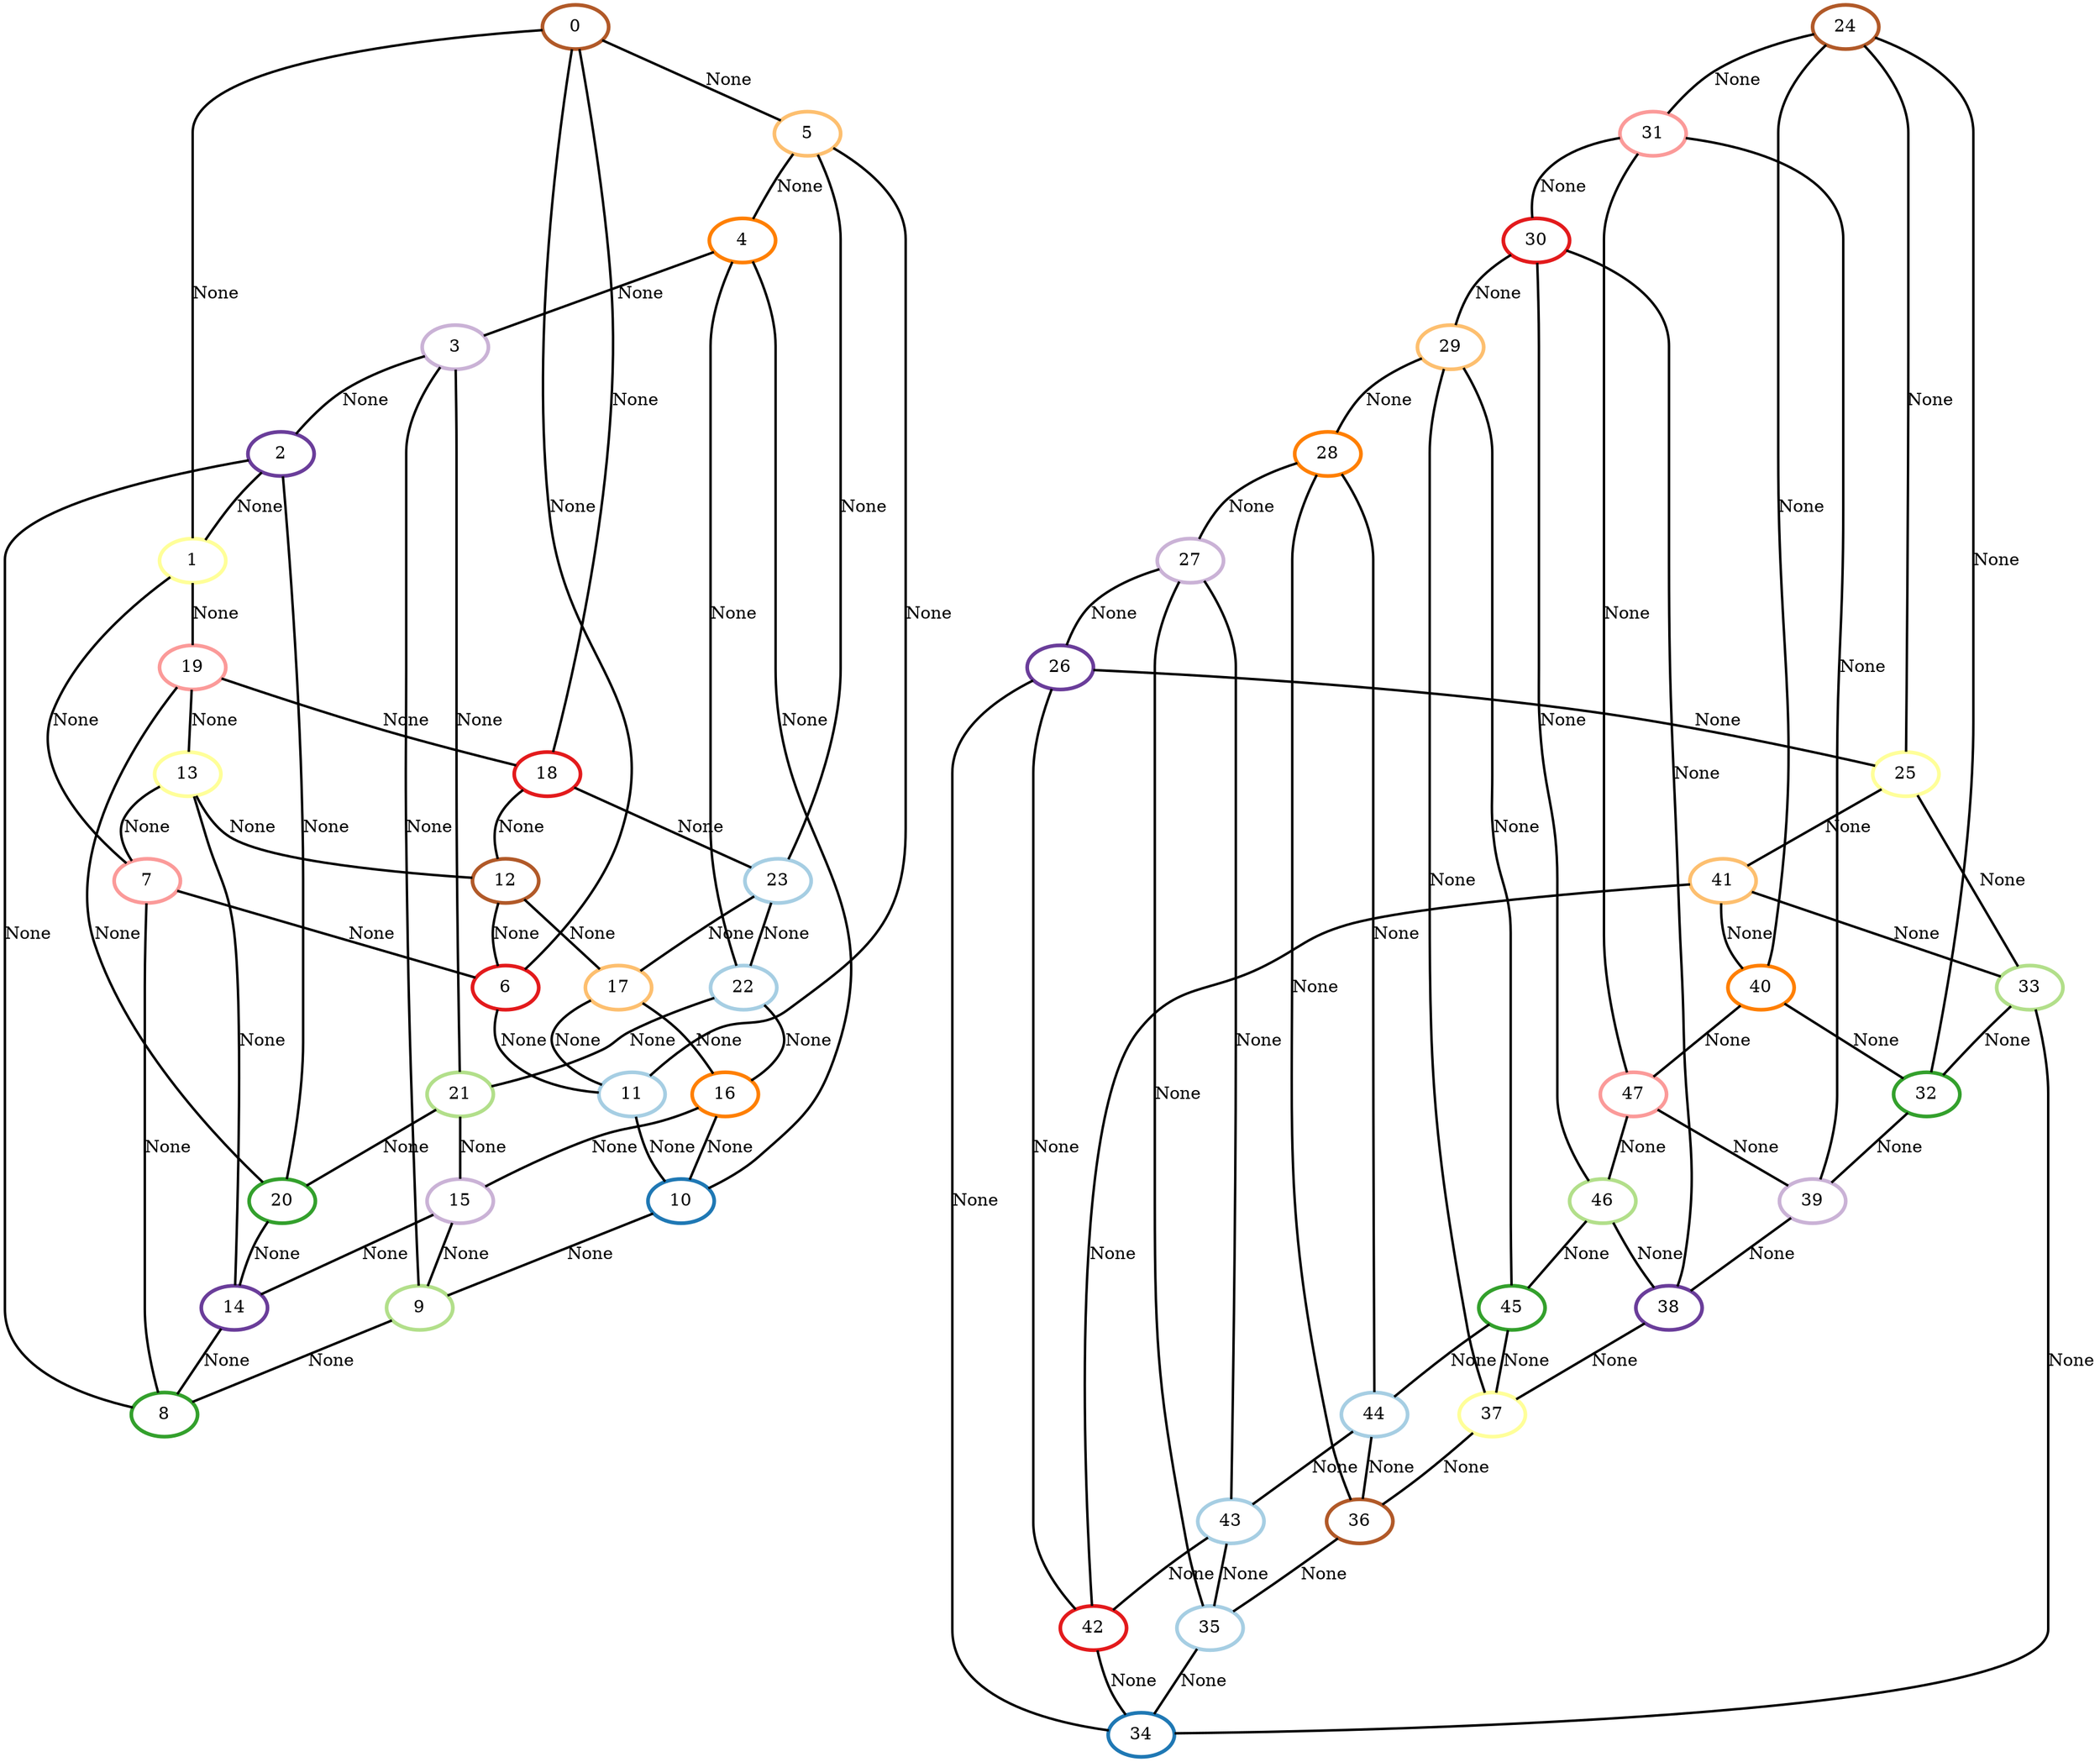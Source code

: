 graph G {
    0 [penwidth=3,label="0",color=12, colorscheme=paired12]
    1 [penwidth=3,label="1",color=11, colorscheme=paired12]
    2 [penwidth=3,label="2",color=10, colorscheme=paired12]
    3 [penwidth=3,label="3",color=9, colorscheme=paired12]
    4 [penwidth=3,label="4",color=8, colorscheme=paired12]
    5 [penwidth=3,label="5",color=7, colorscheme=paired12]
    6 [penwidth=3,label="6",color=6, colorscheme=paired12]
    7 [penwidth=3,label="7",color=5, colorscheme=paired12]
    8 [penwidth=3,label="8",color=4, colorscheme=paired12]
    9 [penwidth=3,label="9",color=3, colorscheme=paired12]
    10 [penwidth=3,label="10",color=2, colorscheme=paired12]
    11 [penwidth=3,label="11",color=1, colorscheme=paired12]
    12 [penwidth=3,label="12",color=12, colorscheme=paired12]
    13 [penwidth=3,label="13",color=11, colorscheme=paired12]
    14 [penwidth=3,label="14",color=10, colorscheme=paired12]
    15 [penwidth=3,label="15",color=9, colorscheme=paired12]
    16 [penwidth=3,label="16",color=8, colorscheme=paired12]
    17 [penwidth=3,label="17",color=7, colorscheme=paired12]
    18 [penwidth=3,label="18",color=6, colorscheme=paired12]
    19 [penwidth=3,label="19",color=5, colorscheme=paired12]
    20 [penwidth=3,label="20",color=4, colorscheme=paired12]
    21 [penwidth=3,label="21",color=3, colorscheme=paired12]
    22 [penwidth=3,label="22",color=1, colorscheme=paired12]
    23 [penwidth=3,label="23",color=1, colorscheme=paired12]
    24 [penwidth=3,label="24",color=12, colorscheme=paired12]
    25 [penwidth=3,label="25",color=11, colorscheme=paired12]
    26 [penwidth=3,label="26",color=10, colorscheme=paired12]
    27 [penwidth=3,label="27",color=9, colorscheme=paired12]
    28 [penwidth=3,label="28",color=8, colorscheme=paired12]
    29 [penwidth=3,label="29",color=7, colorscheme=paired12]
    30 [penwidth=3,label="30",color=6, colorscheme=paired12]
    31 [penwidth=3,label="31",color=5, colorscheme=paired12]
    32 [penwidth=3,label="32",color=4, colorscheme=paired12]
    33 [penwidth=3,label="33",color=3, colorscheme=paired12]
    34 [penwidth=3,label="34",color=2, colorscheme=paired12]
    35 [penwidth=3,label="35",color=1, colorscheme=paired12]
    36 [penwidth=3,label="36",color=12, colorscheme=paired12]
    37 [penwidth=3,label="37",color=11, colorscheme=paired12]
    38 [penwidth=3,label="38",color=10, colorscheme=paired12]
    39 [penwidth=3,label="39",color=9, colorscheme=paired12]
    40 [penwidth=3,label="40",color=8, colorscheme=paired12]
    41 [penwidth=3,label="41",color=7, colorscheme=paired12]
    42 [penwidth=3,label="42",color=6, colorscheme=paired12]
    43 [penwidth=3,label="43",color=1, colorscheme=paired12]
    44 [penwidth=3,label="44",color=1, colorscheme=paired12]
    45 [penwidth=3,label="45",color=4, colorscheme=paired12]
    46 [penwidth=3,label="46",color=3, colorscheme=paired12]
    47 [penwidth=3,label="47",color=5, colorscheme=paired12]

    1--0 [penwidth=2,label="None"]
    2--1 [penwidth=2,label="None"]
    3--2 [penwidth=2,label="None"]
    4--3 [penwidth=2,label="None"]
    5--4 [penwidth=2,label="None"]
    0--5 [penwidth=2,label="None"]
    7--6 [penwidth=2,label="None"]
    8--7 [penwidth=2,label="None"]
    9--8 [penwidth=2,label="None"]
    10--9 [penwidth=2,label="None"]
    11--10 [penwidth=2,label="None"]
    6--11 [penwidth=2,label="None"]
    13--12 [penwidth=2,label="None"]
    14--13 [penwidth=2,label="None"]
    15--14 [penwidth=2,label="None"]
    16--15 [penwidth=2,label="None"]
    17--16 [penwidth=2,label="None"]
    12--17 [penwidth=2,label="None"]
    19--18 [penwidth=2,label="None"]
    20--19 [penwidth=2,label="None"]
    21--20 [penwidth=2,label="None"]
    22--21 [penwidth=2,label="None"]
    23--22 [penwidth=2,label="None"]
    18--23 [penwidth=2,label="None"]
    6--0 [penwidth=2,label="None"]
    12--6 [penwidth=2,label="None"]
    18--12 [penwidth=2,label="None"]
    0--18 [penwidth=2,label="None"]
    7--1 [penwidth=2,label="None"]
    13--7 [penwidth=2,label="None"]
    19--13 [penwidth=2,label="None"]
    1--19 [penwidth=2,label="None"]
    8--2 [penwidth=2,label="None"]
    14--8 [penwidth=2,label="None"]
    20--14 [penwidth=2,label="None"]
    2--20 [penwidth=2,label="None"]
    9--3 [penwidth=2,label="None"]
    15--9 [penwidth=2,label="None"]
    21--15 [penwidth=2,label="None"]
    3--21 [penwidth=2,label="None"]
    10--4 [penwidth=2,label="None"]
    16--10 [penwidth=2,label="None"]
    22--16 [penwidth=2,label="None"]
    4--22 [penwidth=2,label="None"]
    11--5 [penwidth=2,label="None"]
    17--11 [penwidth=2,label="None"]
    23--17 [penwidth=2,label="None"]
    5--23 [penwidth=2,label="None"]
    25--24 [penwidth=2,label="None"]
    26--25 [penwidth=2,label="None"]
    27--26 [penwidth=2,label="None"]
    28--27 [penwidth=2,label="None"]
    29--28 [penwidth=2,label="None"]
    30--29 [penwidth=2,label="None"]
    31--30 [penwidth=2,label="None"]
    24--31 [penwidth=2,label="None"]
    33--32 [penwidth=2,label="None"]
    34--33 [penwidth=2,label="None"]
    35--34 [penwidth=2,label="None"]
    36--35 [penwidth=2,label="None"]
    37--36 [penwidth=2,label="None"]
    38--37 [penwidth=2,label="None"]
    39--38 [penwidth=2,label="None"]
    32--39 [penwidth=2,label="None"]
    41--40 [penwidth=2,label="None"]
    42--41 [penwidth=2,label="None"]
    43--42 [penwidth=2,label="None"]
    44--43 [penwidth=2,label="None"]
    45--44 [penwidth=2,label="None"]
    46--45 [penwidth=2,label="None"]
    47--46 [penwidth=2,label="None"]
    40--47 [penwidth=2,label="None"]
    32--24 [penwidth=2,label="None"]
    40--32 [penwidth=2,label="None"]
    24--40 [penwidth=2,label="None"]
    33--25 [penwidth=2,label="None"]
    41--33 [penwidth=2,label="None"]
    25--41 [penwidth=2,label="None"]
    34--26 [penwidth=2,label="None"]
    42--34 [penwidth=2,label="None"]
    26--42 [penwidth=2,label="None"]
    35--27 [penwidth=2,label="None"]
    43--35 [penwidth=2,label="None"]
    27--43 [penwidth=2,label="None"]
    36--28 [penwidth=2,label="None"]
    44--36 [penwidth=2,label="None"]
    28--44 [penwidth=2,label="None"]
    37--29 [penwidth=2,label="None"]
    45--37 [penwidth=2,label="None"]
    29--45 [penwidth=2,label="None"]
    38--30 [penwidth=2,label="None"]
    46--38 [penwidth=2,label="None"]
    30--46 [penwidth=2,label="None"]
    39--31 [penwidth=2,label="None"]
    47--39 [penwidth=2,label="None"]
    31--47 [penwidth=2,label="None"]
}